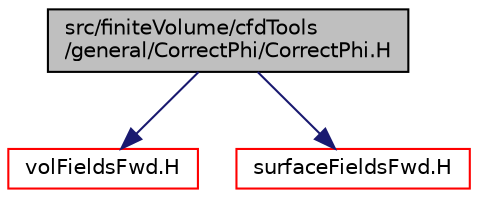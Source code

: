 digraph "src/finiteVolume/cfdTools/general/CorrectPhi/CorrectPhi.H"
{
  bgcolor="transparent";
  edge [fontname="Helvetica",fontsize="10",labelfontname="Helvetica",labelfontsize="10"];
  node [fontname="Helvetica",fontsize="10",shape=record];
  Node0 [label="src/finiteVolume/cfdTools\l/general/CorrectPhi/CorrectPhi.H",height=0.2,width=0.4,color="black", fillcolor="grey75", style="filled", fontcolor="black"];
  Node0 -> Node1 [color="midnightblue",fontsize="10",style="solid",fontname="Helvetica"];
  Node1 [label="volFieldsFwd.H",height=0.2,width=0.4,color="red",URL="$a02915.html"];
  Node0 -> Node73 [color="midnightblue",fontsize="10",style="solid",fontname="Helvetica"];
  Node73 [label="surfaceFieldsFwd.H",height=0.2,width=0.4,color="red",URL="$a02900.html"];
}
